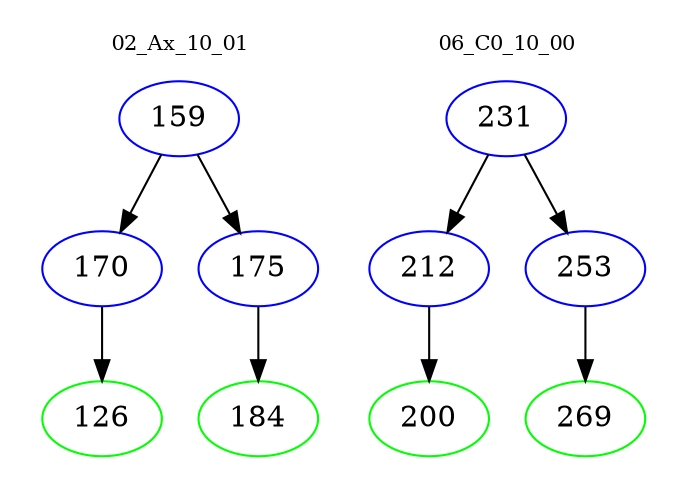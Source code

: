 digraph{
subgraph cluster_0 {
color = white
label = "02_Ax_10_01";
fontsize=10;
T0_159 [label="159", color="blue"]
T0_159 -> T0_170 [color="black"]
T0_170 [label="170", color="blue"]
T0_170 -> T0_126 [color="black"]
T0_126 [label="126", color="green"]
T0_159 -> T0_175 [color="black"]
T0_175 [label="175", color="blue"]
T0_175 -> T0_184 [color="black"]
T0_184 [label="184", color="green"]
}
subgraph cluster_1 {
color = white
label = "06_C0_10_00";
fontsize=10;
T1_231 [label="231", color="blue"]
T1_231 -> T1_212 [color="black"]
T1_212 [label="212", color="blue"]
T1_212 -> T1_200 [color="black"]
T1_200 [label="200", color="green"]
T1_231 -> T1_253 [color="black"]
T1_253 [label="253", color="blue"]
T1_253 -> T1_269 [color="black"]
T1_269 [label="269", color="green"]
}
}
